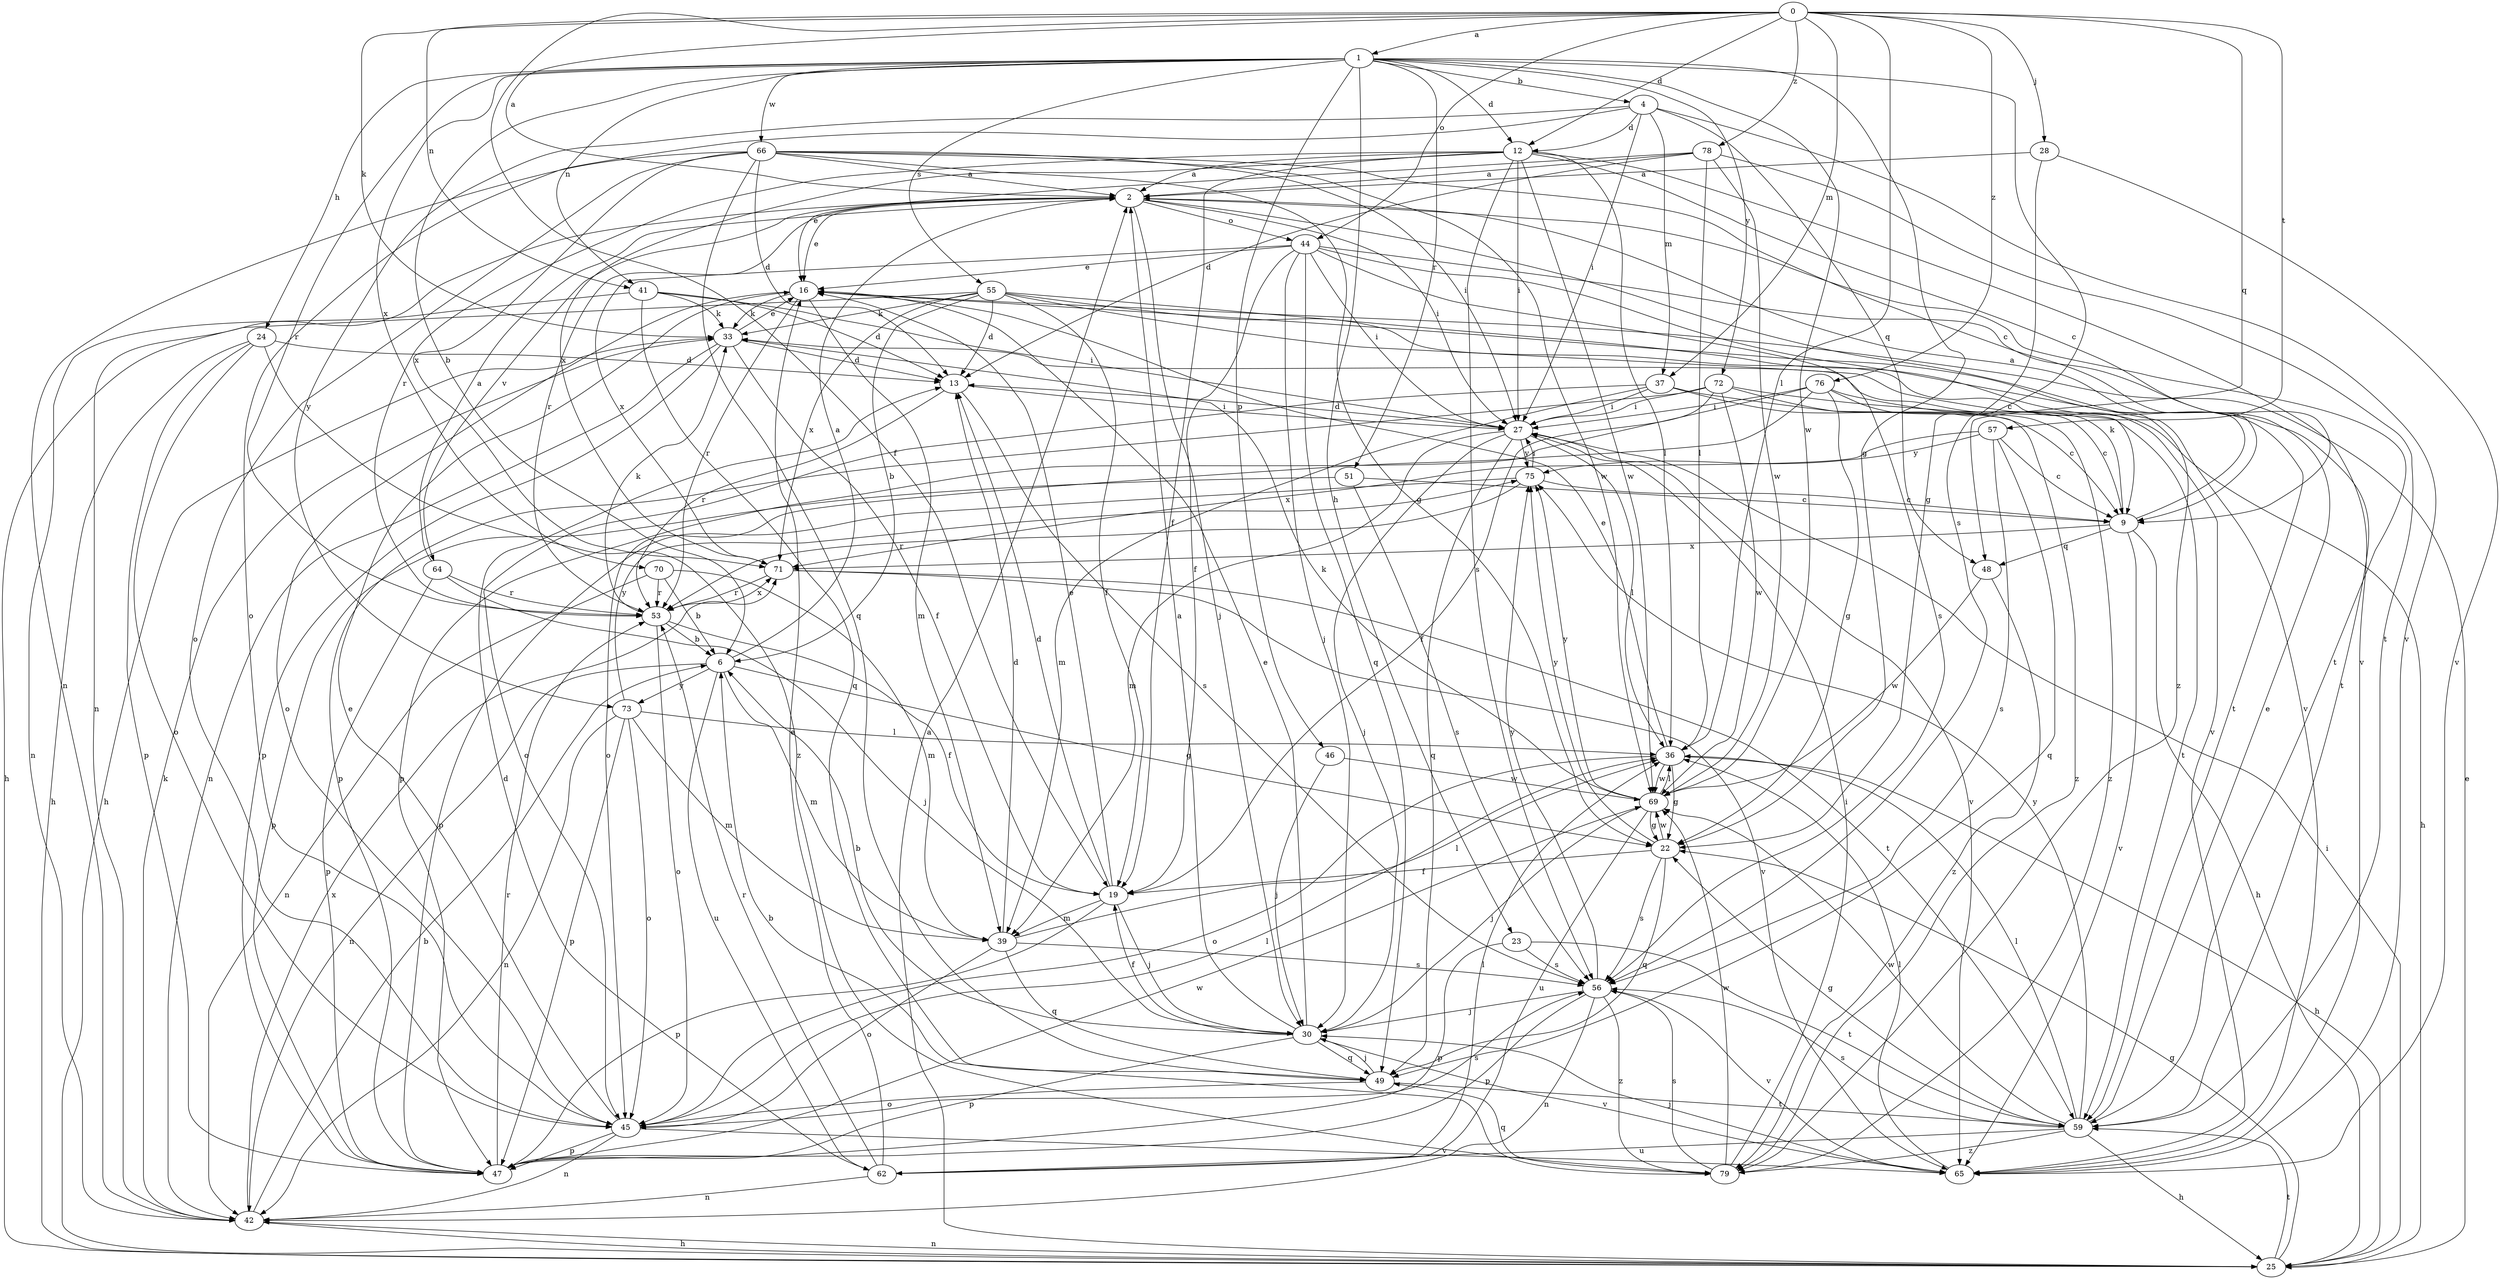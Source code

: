 strict digraph  {
0;
1;
2;
4;
6;
9;
12;
13;
16;
19;
22;
23;
24;
25;
27;
28;
30;
33;
36;
37;
39;
41;
42;
44;
45;
46;
47;
48;
49;
51;
53;
55;
56;
57;
59;
62;
64;
65;
66;
69;
70;
71;
72;
73;
75;
76;
78;
79;
0 -> 1  [label=a];
0 -> 2  [label=a];
0 -> 12  [label=d];
0 -> 19  [label=f];
0 -> 28  [label=j];
0 -> 33  [label=k];
0 -> 36  [label=l];
0 -> 37  [label=m];
0 -> 41  [label=n];
0 -> 44  [label=o];
0 -> 48  [label=q];
0 -> 57  [label=t];
0 -> 76  [label=z];
0 -> 78  [label=z];
1 -> 4  [label=b];
1 -> 6  [label=b];
1 -> 12  [label=d];
1 -> 22  [label=g];
1 -> 23  [label=h];
1 -> 24  [label=h];
1 -> 41  [label=n];
1 -> 46  [label=p];
1 -> 51  [label=r];
1 -> 53  [label=r];
1 -> 55  [label=s];
1 -> 56  [label=s];
1 -> 66  [label=w];
1 -> 69  [label=w];
1 -> 70  [label=x];
1 -> 72  [label=y];
2 -> 16  [label=e];
2 -> 27  [label=i];
2 -> 30  [label=j];
2 -> 42  [label=n];
2 -> 44  [label=o];
2 -> 53  [label=r];
2 -> 59  [label=t];
2 -> 64  [label=v];
2 -> 79  [label=z];
4 -> 12  [label=d];
4 -> 27  [label=i];
4 -> 37  [label=m];
4 -> 45  [label=o];
4 -> 48  [label=q];
4 -> 65  [label=v];
4 -> 73  [label=y];
6 -> 2  [label=a];
6 -> 22  [label=g];
6 -> 39  [label=m];
6 -> 42  [label=n];
6 -> 62  [label=u];
6 -> 73  [label=y];
9 -> 2  [label=a];
9 -> 25  [label=h];
9 -> 33  [label=k];
9 -> 48  [label=q];
9 -> 65  [label=v];
9 -> 71  [label=x];
12 -> 2  [label=a];
12 -> 9  [label=c];
12 -> 19  [label=f];
12 -> 27  [label=i];
12 -> 36  [label=l];
12 -> 53  [label=r];
12 -> 56  [label=s];
12 -> 65  [label=v];
12 -> 69  [label=w];
12 -> 71  [label=x];
13 -> 27  [label=i];
13 -> 53  [label=r];
13 -> 56  [label=s];
16 -> 33  [label=k];
16 -> 39  [label=m];
16 -> 45  [label=o];
16 -> 53  [label=r];
19 -> 13  [label=d];
19 -> 16  [label=e];
19 -> 30  [label=j];
19 -> 39  [label=m];
19 -> 47  [label=p];
22 -> 19  [label=f];
22 -> 49  [label=q];
22 -> 56  [label=s];
22 -> 69  [label=w];
22 -> 75  [label=y];
23 -> 47  [label=p];
23 -> 56  [label=s];
23 -> 59  [label=t];
24 -> 13  [label=d];
24 -> 25  [label=h];
24 -> 45  [label=o];
24 -> 47  [label=p];
24 -> 79  [label=z];
25 -> 2  [label=a];
25 -> 16  [label=e];
25 -> 22  [label=g];
25 -> 27  [label=i];
25 -> 42  [label=n];
25 -> 59  [label=t];
27 -> 13  [label=d];
27 -> 30  [label=j];
27 -> 36  [label=l];
27 -> 39  [label=m];
27 -> 49  [label=q];
27 -> 65  [label=v];
27 -> 75  [label=y];
28 -> 2  [label=a];
28 -> 22  [label=g];
28 -> 65  [label=v];
30 -> 2  [label=a];
30 -> 6  [label=b];
30 -> 16  [label=e];
30 -> 19  [label=f];
30 -> 47  [label=p];
30 -> 49  [label=q];
30 -> 65  [label=v];
33 -> 13  [label=d];
33 -> 16  [label=e];
33 -> 19  [label=f];
33 -> 25  [label=h];
33 -> 42  [label=n];
33 -> 47  [label=p];
36 -> 16  [label=e];
36 -> 22  [label=g];
36 -> 25  [label=h];
36 -> 45  [label=o];
36 -> 69  [label=w];
37 -> 9  [label=c];
37 -> 27  [label=i];
37 -> 39  [label=m];
37 -> 45  [label=o];
37 -> 59  [label=t];
39 -> 13  [label=d];
39 -> 36  [label=l];
39 -> 45  [label=o];
39 -> 49  [label=q];
39 -> 56  [label=s];
41 -> 13  [label=d];
41 -> 27  [label=i];
41 -> 33  [label=k];
41 -> 42  [label=n];
41 -> 49  [label=q];
42 -> 6  [label=b];
42 -> 25  [label=h];
42 -> 33  [label=k];
42 -> 71  [label=x];
44 -> 16  [label=e];
44 -> 19  [label=f];
44 -> 27  [label=i];
44 -> 30  [label=j];
44 -> 49  [label=q];
44 -> 56  [label=s];
44 -> 59  [label=t];
44 -> 65  [label=v];
44 -> 71  [label=x];
45 -> 16  [label=e];
45 -> 36  [label=l];
45 -> 42  [label=n];
45 -> 47  [label=p];
45 -> 56  [label=s];
45 -> 65  [label=v];
46 -> 30  [label=j];
46 -> 69  [label=w];
47 -> 53  [label=r];
47 -> 69  [label=w];
48 -> 69  [label=w];
48 -> 79  [label=z];
49 -> 30  [label=j];
49 -> 45  [label=o];
49 -> 59  [label=t];
51 -> 9  [label=c];
51 -> 47  [label=p];
51 -> 56  [label=s];
53 -> 6  [label=b];
53 -> 19  [label=f];
53 -> 33  [label=k];
53 -> 45  [label=o];
53 -> 71  [label=x];
55 -> 6  [label=b];
55 -> 9  [label=c];
55 -> 13  [label=d];
55 -> 19  [label=f];
55 -> 25  [label=h];
55 -> 33  [label=k];
55 -> 59  [label=t];
55 -> 65  [label=v];
55 -> 71  [label=x];
56 -> 30  [label=j];
56 -> 42  [label=n];
56 -> 47  [label=p];
56 -> 65  [label=v];
56 -> 75  [label=y];
56 -> 79  [label=z];
57 -> 9  [label=c];
57 -> 49  [label=q];
57 -> 56  [label=s];
57 -> 71  [label=x];
57 -> 75  [label=y];
59 -> 16  [label=e];
59 -> 22  [label=g];
59 -> 25  [label=h];
59 -> 36  [label=l];
59 -> 56  [label=s];
59 -> 62  [label=u];
59 -> 69  [label=w];
59 -> 75  [label=y];
59 -> 79  [label=z];
62 -> 13  [label=d];
62 -> 16  [label=e];
62 -> 36  [label=l];
62 -> 42  [label=n];
62 -> 53  [label=r];
64 -> 2  [label=a];
64 -> 30  [label=j];
64 -> 47  [label=p];
64 -> 53  [label=r];
65 -> 30  [label=j];
65 -> 36  [label=l];
66 -> 2  [label=a];
66 -> 9  [label=c];
66 -> 13  [label=d];
66 -> 22  [label=g];
66 -> 27  [label=i];
66 -> 42  [label=n];
66 -> 45  [label=o];
66 -> 49  [label=q];
66 -> 69  [label=w];
66 -> 71  [label=x];
69 -> 22  [label=g];
69 -> 30  [label=j];
69 -> 33  [label=k];
69 -> 36  [label=l];
69 -> 62  [label=u];
69 -> 75  [label=y];
70 -> 6  [label=b];
70 -> 39  [label=m];
70 -> 42  [label=n];
70 -> 53  [label=r];
71 -> 53  [label=r];
71 -> 59  [label=t];
71 -> 65  [label=v];
72 -> 19  [label=f];
72 -> 25  [label=h];
72 -> 27  [label=i];
72 -> 47  [label=p];
72 -> 69  [label=w];
72 -> 79  [label=z];
73 -> 36  [label=l];
73 -> 39  [label=m];
73 -> 42  [label=n];
73 -> 45  [label=o];
73 -> 47  [label=p];
73 -> 75  [label=y];
75 -> 9  [label=c];
75 -> 27  [label=i];
75 -> 47  [label=p];
75 -> 53  [label=r];
76 -> 9  [label=c];
76 -> 22  [label=g];
76 -> 27  [label=i];
76 -> 45  [label=o];
76 -> 47  [label=p];
76 -> 79  [label=z];
78 -> 2  [label=a];
78 -> 13  [label=d];
78 -> 16  [label=e];
78 -> 36  [label=l];
78 -> 59  [label=t];
78 -> 69  [label=w];
79 -> 6  [label=b];
79 -> 27  [label=i];
79 -> 49  [label=q];
79 -> 56  [label=s];
79 -> 69  [label=w];
}
